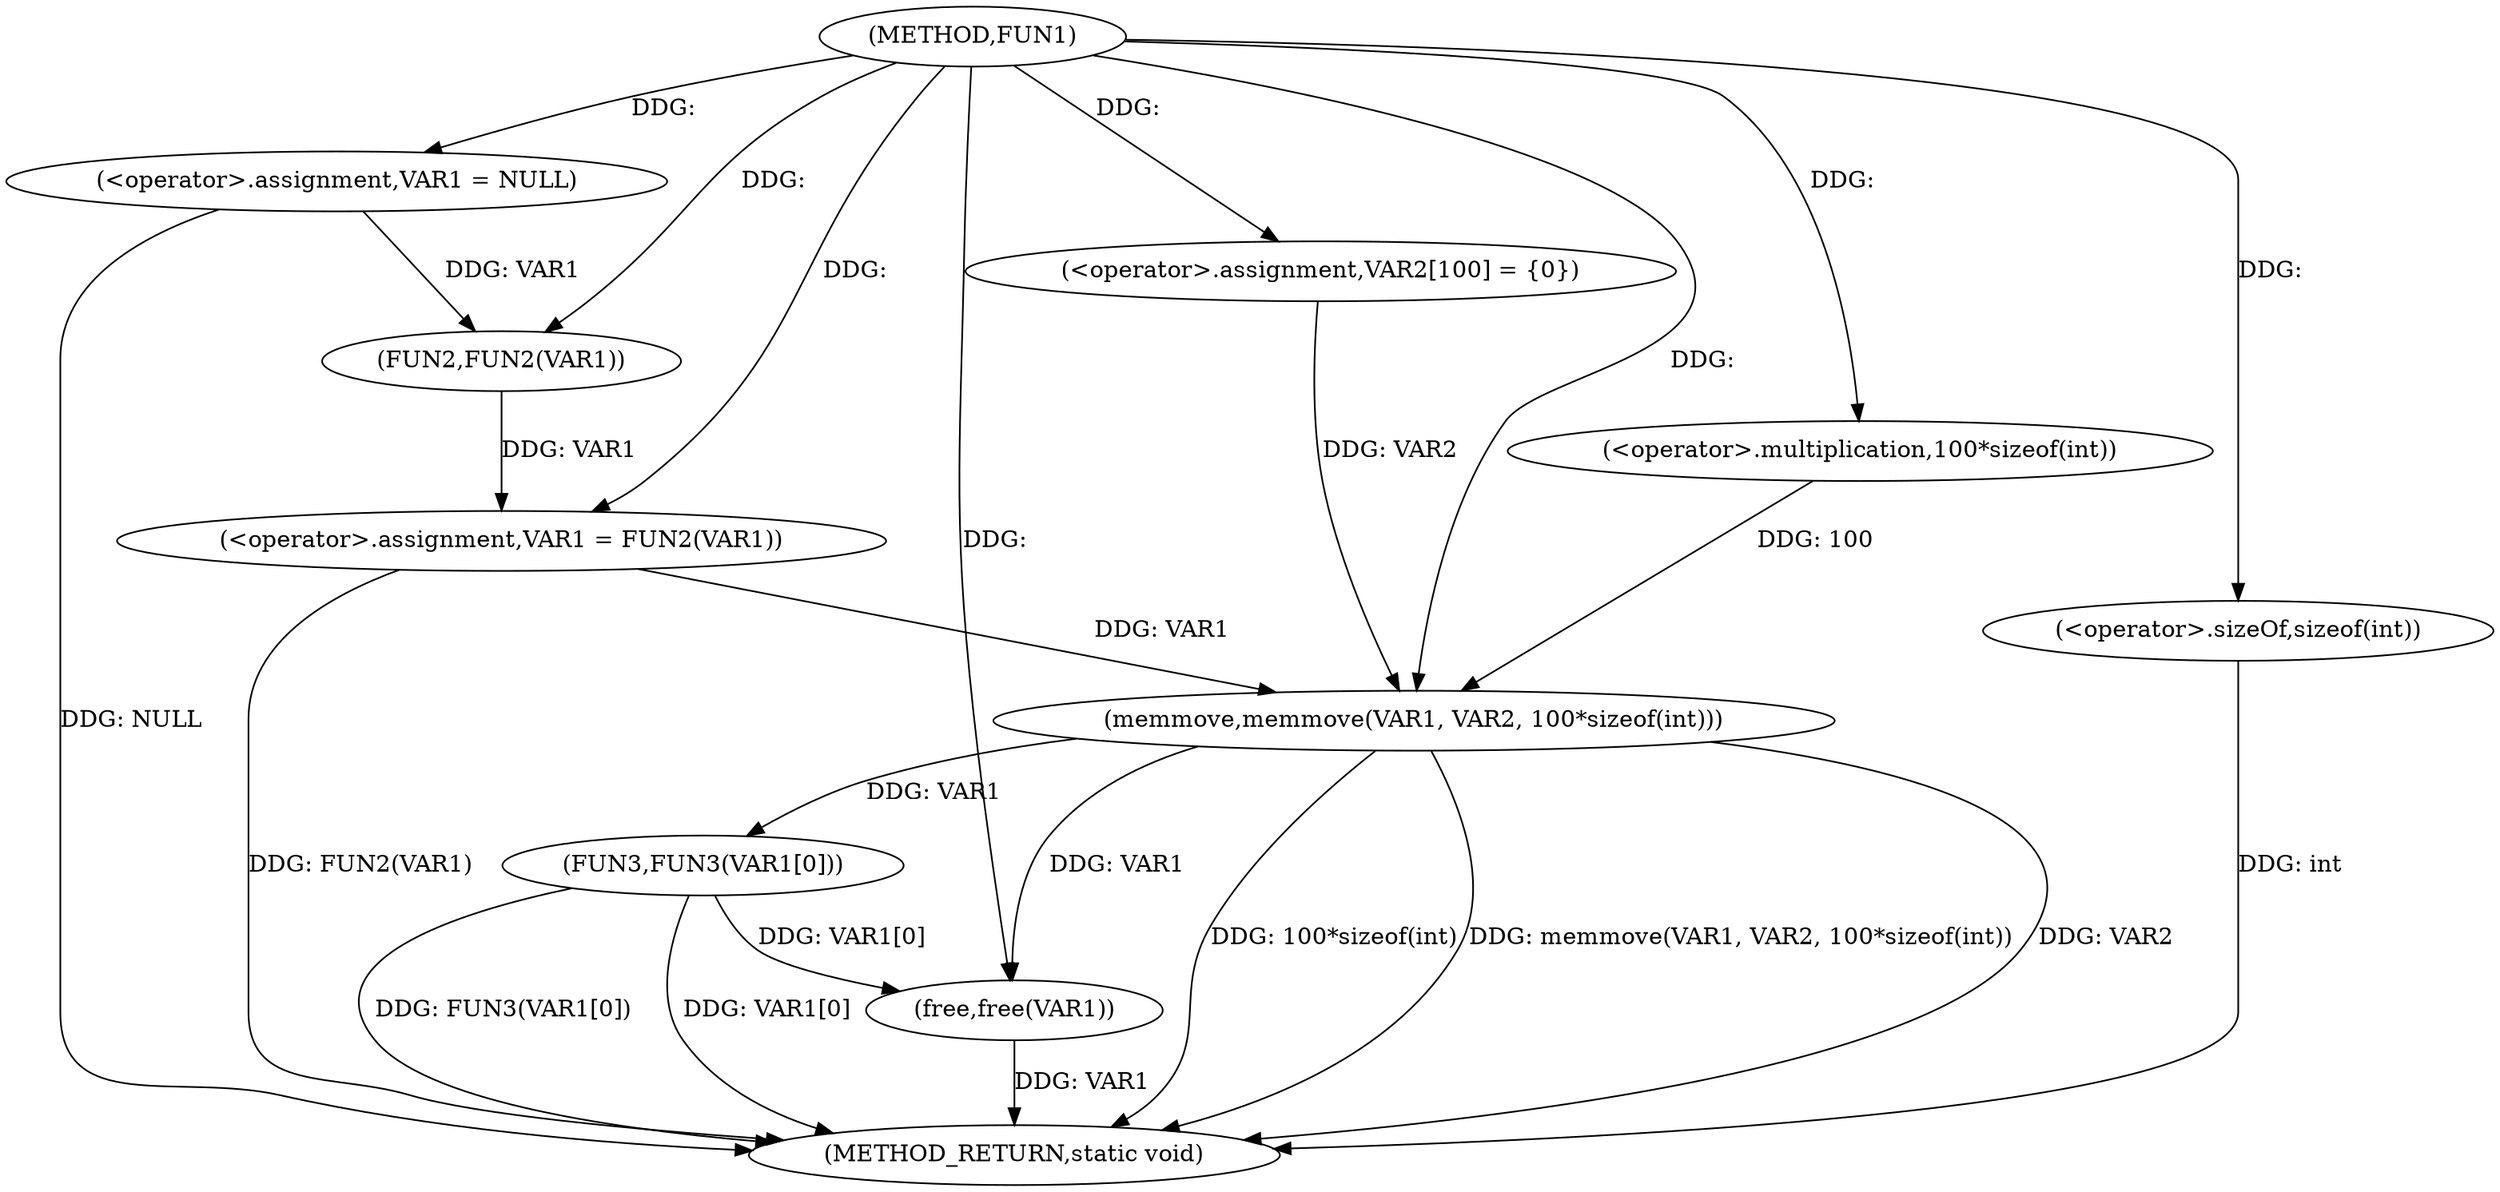 digraph FUN1 {  
"1000100" [label = "(METHOD,FUN1)" ]
"1000127" [label = "(METHOD_RETURN,static void)" ]
"1000103" [label = "(<operator>.assignment,VAR1 = NULL)" ]
"1000106" [label = "(<operator>.assignment,VAR1 = FUN2(VAR1))" ]
"1000108" [label = "(FUN2,FUN2(VAR1))" ]
"1000112" [label = "(<operator>.assignment,VAR2[100] = {0})" ]
"1000114" [label = "(memmove,memmove(VAR1, VAR2, 100*sizeof(int)))" ]
"1000117" [label = "(<operator>.multiplication,100*sizeof(int))" ]
"1000119" [label = "(<operator>.sizeOf,sizeof(int))" ]
"1000121" [label = "(FUN3,FUN3(VAR1[0]))" ]
"1000125" [label = "(free,free(VAR1))" ]
  "1000114" -> "1000127"  [ label = "DDG: 100*sizeof(int)"] 
  "1000125" -> "1000127"  [ label = "DDG: VAR1"] 
  "1000106" -> "1000127"  [ label = "DDG: FUN2(VAR1)"] 
  "1000103" -> "1000127"  [ label = "DDG: NULL"] 
  "1000114" -> "1000127"  [ label = "DDG: memmove(VAR1, VAR2, 100*sizeof(int))"] 
  "1000121" -> "1000127"  [ label = "DDG: FUN3(VAR1[0])"] 
  "1000119" -> "1000127"  [ label = "DDG: int"] 
  "1000121" -> "1000127"  [ label = "DDG: VAR1[0]"] 
  "1000114" -> "1000127"  [ label = "DDG: VAR2"] 
  "1000100" -> "1000103"  [ label = "DDG: "] 
  "1000108" -> "1000106"  [ label = "DDG: VAR1"] 
  "1000100" -> "1000106"  [ label = "DDG: "] 
  "1000103" -> "1000108"  [ label = "DDG: VAR1"] 
  "1000100" -> "1000108"  [ label = "DDG: "] 
  "1000100" -> "1000112"  [ label = "DDG: "] 
  "1000106" -> "1000114"  [ label = "DDG: VAR1"] 
  "1000100" -> "1000114"  [ label = "DDG: "] 
  "1000112" -> "1000114"  [ label = "DDG: VAR2"] 
  "1000117" -> "1000114"  [ label = "DDG: 100"] 
  "1000100" -> "1000117"  [ label = "DDG: "] 
  "1000100" -> "1000119"  [ label = "DDG: "] 
  "1000114" -> "1000121"  [ label = "DDG: VAR1"] 
  "1000114" -> "1000125"  [ label = "DDG: VAR1"] 
  "1000121" -> "1000125"  [ label = "DDG: VAR1[0]"] 
  "1000100" -> "1000125"  [ label = "DDG: "] 
}
